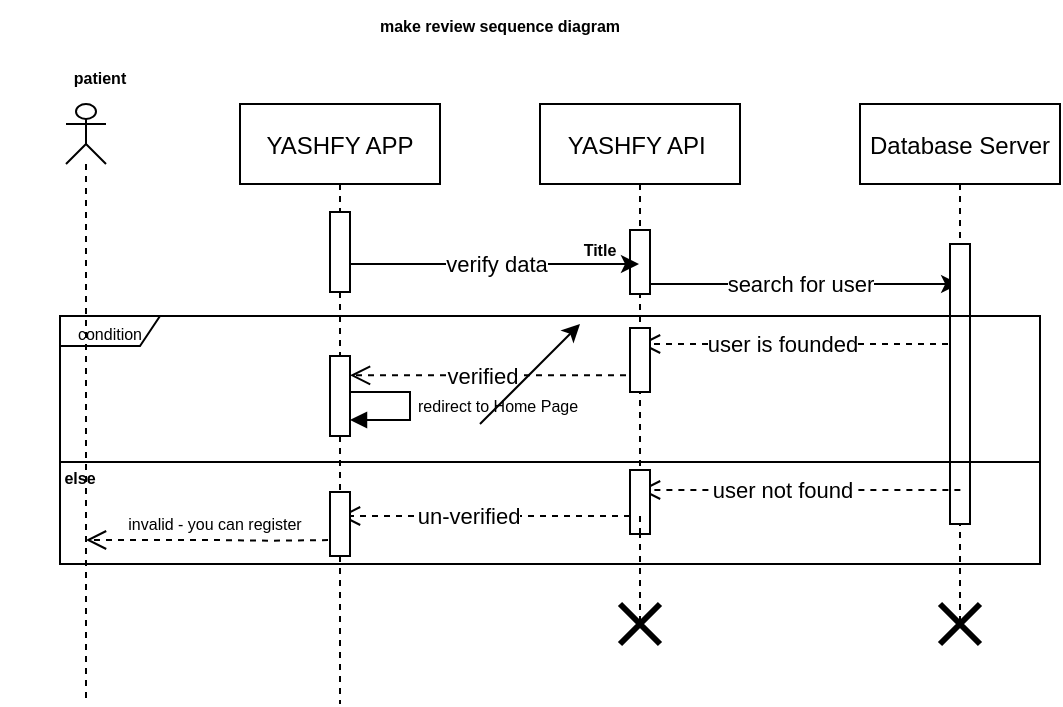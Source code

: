 <mxfile version="16.6.4" type="device"><diagram id="kgpKYQtTHZ0yAKxKKP6v" name="Page-1"><mxGraphModel dx="599" dy="360" grid="1" gridSize="10" guides="1" tooltips="1" connect="1" arrows="1" fold="1" page="1" pageScale="1" pageWidth="850" pageHeight="1100" math="0" shadow="0"><root><mxCell id="0"/><mxCell id="1" parent="0"/><mxCell id="3nuBFxr9cyL0pnOWT2aG-1" value="YASHFY APP" style="shape=umlLifeline;perimeter=lifelinePerimeter;container=1;collapsible=0;recursiveResize=0;rounded=0;shadow=0;strokeWidth=1;" parent="1" vertex="1"><mxGeometry x="120" y="80" width="100" height="300" as="geometry"/></mxCell><mxCell id="3nuBFxr9cyL0pnOWT2aG-5" value="YASHFY API " style="shape=umlLifeline;perimeter=lifelinePerimeter;container=1;collapsible=0;recursiveResize=0;rounded=0;shadow=0;strokeWidth=1;" parent="1" vertex="1"><mxGeometry x="270" y="80" width="100" height="260" as="geometry"/></mxCell><mxCell id="TJpQ0viX0dJ5ceiPQkSu-5" value="search for user" style="endArrow=classic;html=1;rounded=0;" parent="3nuBFxr9cyL0pnOWT2aG-5" edge="1"><mxGeometry width="50" height="50" relative="1" as="geometry"><mxPoint x="50" y="90" as="sourcePoint"/><mxPoint x="209.57" y="90" as="targetPoint"/><Array as="points"><mxPoint x="139.07" y="90"/></Array></mxGeometry></mxCell><mxCell id="TJpQ0viX0dJ5ceiPQkSu-57" value="" style="html=1;points=[];perimeter=orthogonalPerimeter;shadow=0;fontSize=8;" parent="3nuBFxr9cyL0pnOWT2aG-5" vertex="1"><mxGeometry x="45" y="63" width="10" height="32" as="geometry"/></mxCell><mxCell id="TJpQ0viX0dJ5ceiPQkSu-61" value="" style="shape=umlDestroy;whiteSpace=wrap;html=1;strokeWidth=3;shadow=0;fontSize=8;" parent="3nuBFxr9cyL0pnOWT2aG-5" vertex="1"><mxGeometry x="40" y="250" width="20" height="20" as="geometry"/></mxCell><mxCell id="TJpQ0viX0dJ5ceiPQkSu-2" value="Database Server" style="shape=umlLifeline;perimeter=lifelinePerimeter;container=1;collapsible=0;recursiveResize=0;rounded=0;shadow=0;strokeWidth=1;" parent="1" vertex="1"><mxGeometry x="430" y="80" width="100" height="260" as="geometry"/></mxCell><mxCell id="TJpQ0viX0dJ5ceiPQkSu-9" value="" style="html=1;verticalAlign=bottom;endArrow=open;dashed=1;endSize=8;rounded=0;" parent="TJpQ0viX0dJ5ceiPQkSu-2" target="3nuBFxr9cyL0pnOWT2aG-5" edge="1"><mxGeometry relative="1" as="geometry"><mxPoint x="50" y="120" as="sourcePoint"/><mxPoint x="-30" y="120" as="targetPoint"/></mxGeometry></mxCell><mxCell id="TJpQ0viX0dJ5ceiPQkSu-22" value="user is founded" style="edgeLabel;html=1;align=center;verticalAlign=middle;resizable=0;points=[];" parent="TJpQ0viX0dJ5ceiPQkSu-9" vertex="1" connectable="0"><mxGeometry x="0.118" relative="1" as="geometry"><mxPoint as="offset"/></mxGeometry></mxCell><mxCell id="TJpQ0viX0dJ5ceiPQkSu-59" value="" style="html=1;points=[];perimeter=orthogonalPerimeter;shadow=0;fontSize=8;" parent="TJpQ0viX0dJ5ceiPQkSu-2" vertex="1"><mxGeometry x="45" y="70" width="10" height="140" as="geometry"/></mxCell><mxCell id="TJpQ0viX0dJ5ceiPQkSu-60" value="" style="shape=umlDestroy;whiteSpace=wrap;html=1;strokeWidth=3;shadow=0;fontSize=8;" parent="TJpQ0viX0dJ5ceiPQkSu-2" vertex="1"><mxGeometry x="40" y="250" width="20" height="20" as="geometry"/></mxCell><mxCell id="TJpQ0viX0dJ5ceiPQkSu-4" value="verify data" style="endArrow=classic;html=1;rounded=0;startArrow=none;" parent="1" source="TJpQ0viX0dJ5ceiPQkSu-53" target="3nuBFxr9cyL0pnOWT2aG-5" edge="1"><mxGeometry width="50" height="50" relative="1" as="geometry"><mxPoint x="175" y="160" as="sourcePoint"/><mxPoint x="299" y="159.5" as="targetPoint"/><Array as="points"><mxPoint x="249" y="160"/></Array></mxGeometry></mxCell><mxCell id="TJpQ0viX0dJ5ceiPQkSu-15" value="&lt;font style=&quot;font-size: 8px&quot;&gt;condition&lt;/font&gt;" style="shape=umlFrame;whiteSpace=wrap;html=1;shadow=0;width=50;height=15;" parent="1" vertex="1"><mxGeometry x="30" y="186" width="490" height="124" as="geometry"/></mxCell><mxCell id="TJpQ0viX0dJ5ceiPQkSu-17" value="" style="line;strokeWidth=1;fillColor=none;align=left;verticalAlign=middle;spacingTop=-1;spacingLeft=3;spacingRight=3;rotatable=0;labelPosition=right;points=[];portConstraint=eastwest;shadow=0;" parent="1" vertex="1"><mxGeometry x="30" y="255" width="490" height="8" as="geometry"/></mxCell><mxCell id="TJpQ0viX0dJ5ceiPQkSu-24" value="" style="html=1;verticalAlign=bottom;endArrow=open;dashed=1;endSize=8;rounded=0;" parent="1" edge="1"><mxGeometry relative="1" as="geometry"><mxPoint x="480.19" y="273" as="sourcePoint"/><mxPoint x="320.0" y="273" as="targetPoint"/></mxGeometry></mxCell><mxCell id="TJpQ0viX0dJ5ceiPQkSu-25" value="user not found" style="edgeLabel;html=1;align=center;verticalAlign=middle;resizable=0;points=[];" parent="TJpQ0viX0dJ5ceiPQkSu-24" vertex="1" connectable="0"><mxGeometry x="0.118" relative="1" as="geometry"><mxPoint as="offset"/></mxGeometry></mxCell><mxCell id="TJpQ0viX0dJ5ceiPQkSu-28" value="" style="shape=umlLifeline;participant=umlActor;perimeter=lifelinePerimeter;whiteSpace=wrap;html=1;container=1;collapsible=0;recursiveResize=0;verticalAlign=top;spacingTop=36;outlineConnect=0;shadow=0;size=30;" parent="1" vertex="1"><mxGeometry x="33" y="80" width="20" height="300" as="geometry"/></mxCell><mxCell id="TJpQ0viX0dJ5ceiPQkSu-30" value="" style="html=1;verticalAlign=bottom;endArrow=open;dashed=1;endSize=8;rounded=0;startArrow=none;" parent="1" source="TJpQ0viX0dJ5ceiPQkSu-62" edge="1"><mxGeometry relative="1" as="geometry"><mxPoint x="320" y="286" as="sourcePoint"/><mxPoint x="170.0" y="286" as="targetPoint"/></mxGeometry></mxCell><mxCell id="TJpQ0viX0dJ5ceiPQkSu-31" value="un-verified" style="edgeLabel;html=1;align=center;verticalAlign=middle;resizable=0;points=[];" parent="TJpQ0viX0dJ5ceiPQkSu-30" vertex="1" connectable="0"><mxGeometry x="0.118" relative="1" as="geometry"><mxPoint as="offset"/></mxGeometry></mxCell><mxCell id="TJpQ0viX0dJ5ceiPQkSu-32" value="" style="html=1;verticalAlign=bottom;endArrow=open;dashed=1;endSize=8;rounded=0;" parent="1" edge="1"><mxGeometry relative="1" as="geometry"><mxPoint x="325" y="215.66" as="sourcePoint"/><mxPoint x="175.0" y="215.66" as="targetPoint"/></mxGeometry></mxCell><mxCell id="TJpQ0viX0dJ5ceiPQkSu-33" value="verified" style="edgeLabel;html=1;align=center;verticalAlign=middle;resizable=0;points=[];" parent="TJpQ0viX0dJ5ceiPQkSu-32" vertex="1" connectable="0"><mxGeometry x="0.118" relative="1" as="geometry"><mxPoint as="offset"/></mxGeometry></mxCell><mxCell id="TJpQ0viX0dJ5ceiPQkSu-39" value="&lt;font style=&quot;font-size: 8px&quot;&gt;invalid - you can register&lt;/font&gt;" style="html=1;verticalAlign=bottom;endArrow=open;dashed=1;endSize=8;rounded=0;" parent="1" target="TJpQ0viX0dJ5ceiPQkSu-28" edge="1"><mxGeometry relative="1" as="geometry"><mxPoint x="170" y="298" as="sourcePoint"/><mxPoint x="53.81" y="298" as="targetPoint"/><Array as="points"><mxPoint x="135" y="298.34"/><mxPoint x="105" y="298"/></Array></mxGeometry></mxCell><mxCell id="TJpQ0viX0dJ5ceiPQkSu-44" value="" style="html=1;points=[];perimeter=orthogonalPerimeter;shadow=0;fontSize=8;" parent="1" vertex="1"><mxGeometry x="165" y="206" width="10" height="40" as="geometry"/></mxCell><mxCell id="TJpQ0viX0dJ5ceiPQkSu-45" value="redirect to Home Page" style="edgeStyle=orthogonalEdgeStyle;html=1;align=left;spacingLeft=2;endArrow=block;rounded=0;entryX=1;entryY=0;fontSize=8;" parent="1" edge="1"><mxGeometry relative="1" as="geometry"><mxPoint x="175" y="224" as="sourcePoint"/><Array as="points"><mxPoint x="205" y="224"/></Array><mxPoint x="175" y="238" as="targetPoint"/></mxGeometry></mxCell><mxCell id="TJpQ0viX0dJ5ceiPQkSu-47" value="" style="endArrow=none;html=1;rounded=0;" parent="1" source="3nuBFxr9cyL0pnOWT2aG-1" edge="1"><mxGeometry width="50" height="50" relative="1" as="geometry"><mxPoint x="169.81" y="160" as="sourcePoint"/><mxPoint x="170" y="180" as="targetPoint"/><Array as="points"/></mxGeometry></mxCell><mxCell id="TJpQ0viX0dJ5ceiPQkSu-51" value="else" style="text;align=center;fontStyle=1;verticalAlign=middle;spacingLeft=3;spacingRight=3;strokeColor=none;rotatable=0;points=[[0,0.5],[1,0.5]];portConstraint=eastwest;shadow=0;fontSize=8;" parent="1" vertex="1"><mxGeometry y="254" width="80" height="26" as="geometry"/></mxCell><mxCell id="TJpQ0viX0dJ5ceiPQkSu-52" value="patient" style="text;align=center;fontStyle=1;verticalAlign=middle;spacingLeft=3;spacingRight=3;strokeColor=none;rotatable=0;points=[[0,0.5],[1,0.5]];portConstraint=eastwest;shadow=0;fontSize=8;" parent="1" vertex="1"><mxGeometry x="10" y="54" width="80" height="26" as="geometry"/></mxCell><mxCell id="TJpQ0viX0dJ5ceiPQkSu-53" value="" style="html=1;points=[];perimeter=orthogonalPerimeter;shadow=0;fontSize=8;" parent="1" vertex="1"><mxGeometry x="165" y="134" width="10" height="40" as="geometry"/></mxCell><mxCell id="TJpQ0viX0dJ5ceiPQkSu-54" value="" style="endArrow=none;html=1;rounded=0;startArrow=none;" parent="1" target="TJpQ0viX0dJ5ceiPQkSu-53" edge="1"><mxGeometry width="50" height="50" relative="1" as="geometry"><mxPoint x="175" y="160" as="sourcePoint"/><mxPoint x="319.5" y="160" as="targetPoint"/><Array as="points"/></mxGeometry></mxCell><mxCell id="TJpQ0viX0dJ5ceiPQkSu-62" value="" style="html=1;points=[];perimeter=orthogonalPerimeter;shadow=0;fontSize=8;" parent="1" vertex="1"><mxGeometry x="315" y="263" width="10" height="32" as="geometry"/></mxCell><mxCell id="TJpQ0viX0dJ5ceiPQkSu-63" value="" style="html=1;verticalAlign=bottom;endArrow=none;dashed=1;endSize=8;rounded=0;" parent="1" target="TJpQ0viX0dJ5ceiPQkSu-62" edge="1"><mxGeometry relative="1" as="geometry"><mxPoint x="320" y="286" as="sourcePoint"/><mxPoint x="170.0" y="286" as="targetPoint"/></mxGeometry></mxCell><mxCell id="TJpQ0viX0dJ5ceiPQkSu-65" value="" style="html=1;points=[];perimeter=orthogonalPerimeter;shadow=0;fontSize=8;" parent="1" vertex="1"><mxGeometry x="165" y="274" width="10" height="32" as="geometry"/></mxCell><mxCell id="TJpQ0viX0dJ5ceiPQkSu-67" value="" style="html=1;points=[];perimeter=orthogonalPerimeter;shadow=0;fontSize=8;" parent="1" vertex="1"><mxGeometry x="315" y="192" width="10" height="32" as="geometry"/></mxCell><mxCell id="TJpQ0viX0dJ5ceiPQkSu-68" value="Title" style="text;align=center;fontStyle=1;verticalAlign=middle;spacingLeft=3;spacingRight=3;strokeColor=none;rotatable=0;points=[[0,0.5],[1,0.5]];portConstraint=eastwest;shadow=0;fontSize=8;" parent="1" vertex="1"><mxGeometry x="260" y="140" width="80" height="26" as="geometry"/></mxCell><mxCell id="TJpQ0viX0dJ5ceiPQkSu-69" value="make review sequence diagram" style="text;align=center;fontStyle=1;verticalAlign=middle;spacingLeft=3;spacingRight=3;strokeColor=none;rotatable=0;points=[[0,0.5],[1,0.5]];portConstraint=eastwest;shadow=0;fontSize=8;" parent="1" vertex="1"><mxGeometry x="210" y="28" width="80" height="26" as="geometry"/></mxCell><mxCell id="R5M2l0BeZrmMhVINbKIf-1" value="" style="endArrow=classic;html=1;rounded=0;" edge="1" parent="1"><mxGeometry width="50" height="50" relative="1" as="geometry"><mxPoint x="240" y="240" as="sourcePoint"/><mxPoint x="290" y="190" as="targetPoint"/></mxGeometry></mxCell></root></mxGraphModel></diagram></mxfile>